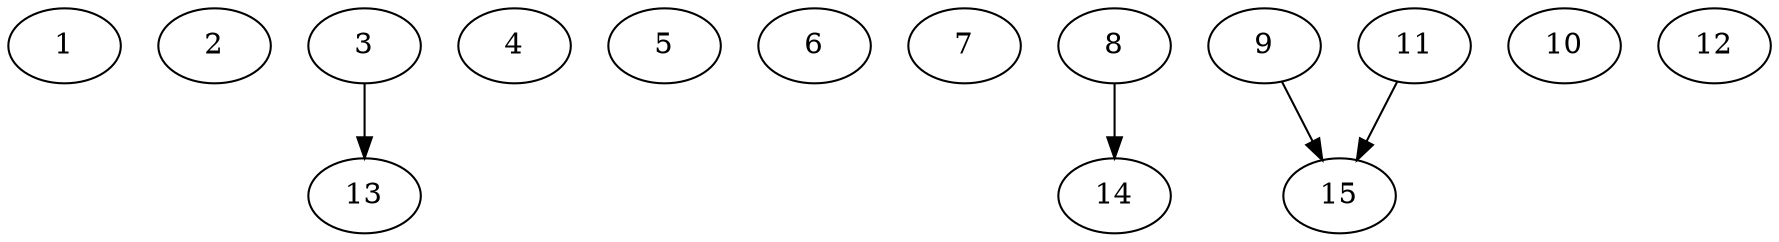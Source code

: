 // DAG automatically generated by daggen at Thu Oct  3 13:59:25 2019
// ./daggen --dot -n 15 --ccr 0.3 --fat 0.9 --regular 0.7 --density 0.5 --mindata 5242880 --maxdata 52428800 
digraph G {
  1 [size="102130347", alpha="0.04", expect_size="30639104"] 
  2 [size="149046613", alpha="0.16", expect_size="44713984"] 
  3 [size="142066347", alpha="0.07", expect_size="42619904"] 
  3 -> 13 [size ="42619904"]
  4 [size="98566827", alpha="0.03", expect_size="29570048"] 
  5 [size="42100053", alpha="0.06", expect_size="12630016"] 
  6 [size="97792000", alpha="0.17", expect_size="29337600"] 
  7 [size="34027520", alpha="0.02", expect_size="10208256"] 
  8 [size="94276267", alpha="0.17", expect_size="28282880"] 
  8 -> 14 [size ="28282880"]
  9 [size="65167360", alpha="0.11", expect_size="19550208"] 
  9 -> 15 [size ="19550208"]
  10 [size="166621867", alpha="0.07", expect_size="49986560"] 
  11 [size="106786133", alpha="0.05", expect_size="32035840"] 
  11 -> 15 [size ="32035840"]
  12 [size="139438080", alpha="0.01", expect_size="41831424"] 
  13 [size="108148053", alpha="0.11", expect_size="32444416"] 
  14 [size="165317973", alpha="0.19", expect_size="49595392"] 
  15 [size="33334613", alpha="0.06", expect_size="10000384"] 
}
